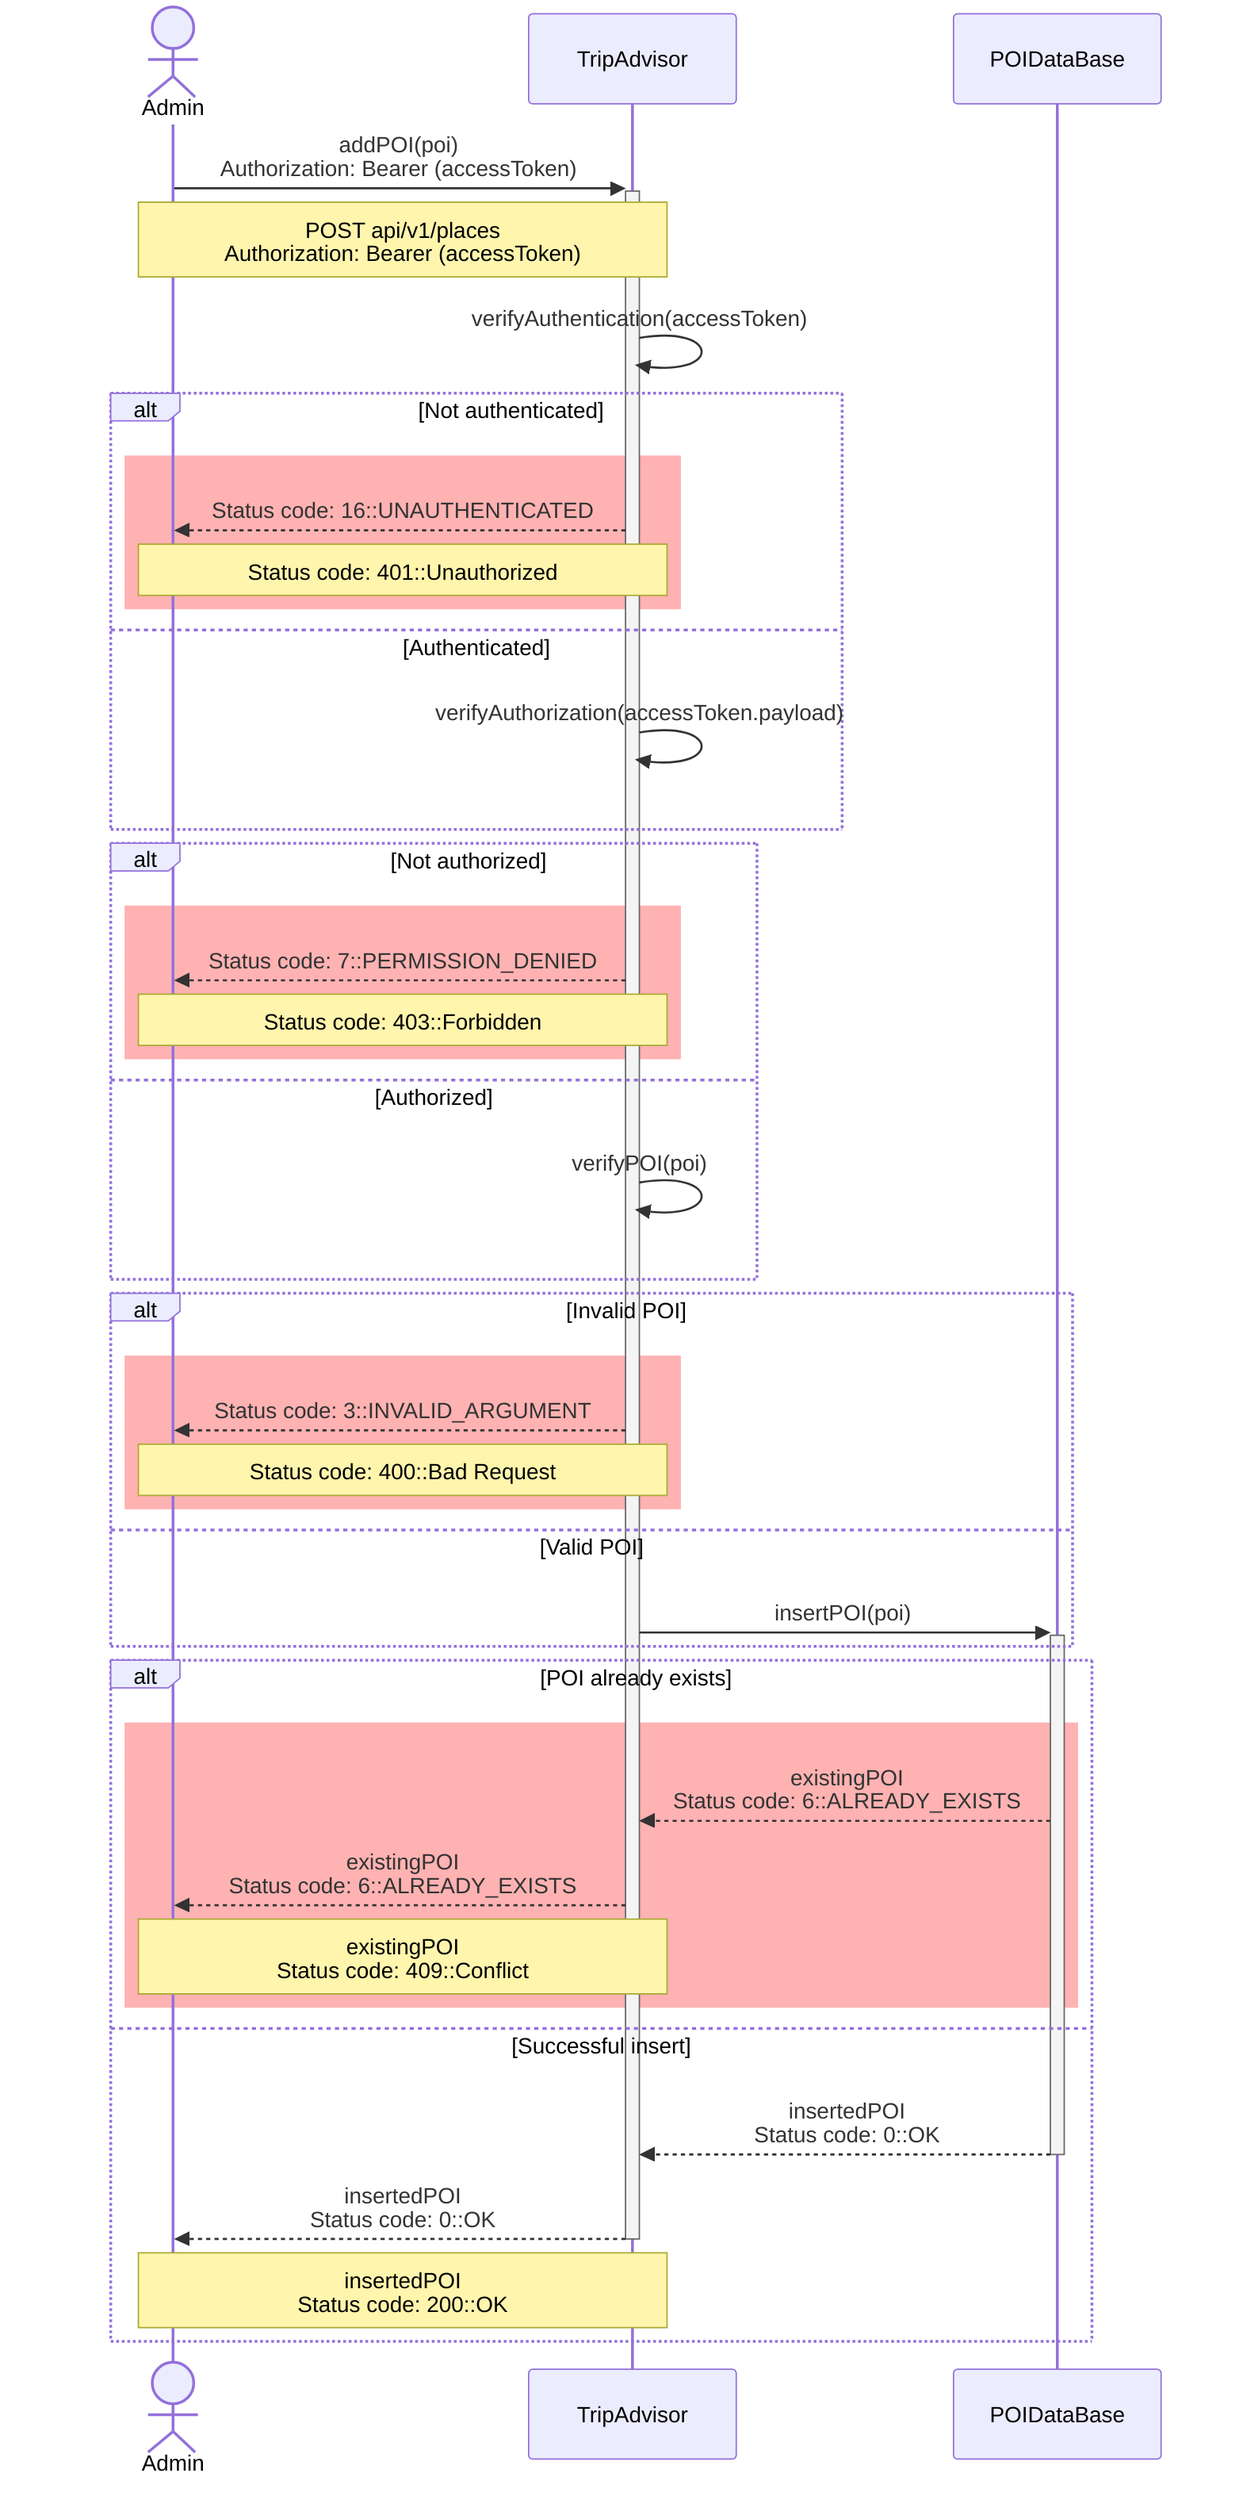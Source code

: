sequenceDiagram
	actor Admin as Admin
	participant Trip as TripAdvisor
	participant DB as POIDataBase

	Admin->>+Trip: addPOI(poi)<br/>Authorization: Bearer (accessToken)
	Note over Admin,Trip: POST api/v1/places<br/>Authorization: Bearer (accessToken)

		Trip->>Trip: verifyAuthentication(accessToken)
		alt Not authenticated
			rect rgba(255, 0, 0, 0.3)
				Trip-->>Admin: Status code: 16::UNAUTHENTICATED
				Note over Admin,Trip: Status code: 401::Unauthorized
			end
		else Authenticated
			Trip->>Trip: verifyAuthorization(accessToken.payload)
		end
		alt Not authorized
			rect rgba(255, 0, 0, 0.3)
				Trip-->>Admin: Status code: 7::PERMISSION_DENIED
				Note over Admin,Trip: Status code: 403::Forbidden
			end
		else Authorized
			Trip->>Trip: verifyPOI(poi)
		end

		alt Invalid POI
			rect rgba(255, 0, 0, 0.3)
				Trip-->>Admin: Status code: 3::INVALID_ARGUMENT
				Note over Admin,Trip: Status code: 400::Bad Request
			end

		else Valid POI
			Trip->>+DB: insertPOI(poi)
		end

		alt POI already exists
			rect rgba(255, 0, 0, 0.3)
				DB-->>Trip: existingPOI<br/>Status code: 6::ALREADY_EXISTS
				Trip-->>Admin: existingPOI<br/>Status code: 6::ALREADY_EXISTS
				Note over Admin,Trip: existingPOI<br/>Status code: 409::Conflict
			end
		else Successful insert
			DB-->>-Trip: insertedPOI<br/>Status code: 0::OK
			Trip-->>-Admin: insertedPOI<br/>Status code: 0::OK
			Note over Admin,Trip: insertedPOI<br/>Status code: 200::OK
		end